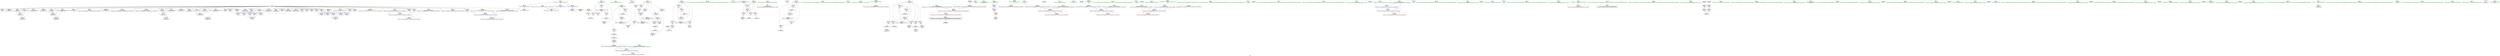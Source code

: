 digraph "SVFG" {
	label="SVFG";

	Node0x5555e61c26f0 [shape=record,color=grey,label="{NodeID: 0\nNullPtr}"];
	Node0x5555e61c26f0 -> Node0x5555e61e75c0[style=solid];
	Node0x5555e61c26f0 -> Node0x5555e61e76c0[style=solid];
	Node0x5555e61c26f0 -> Node0x5555e61e7790[style=solid];
	Node0x5555e61c26f0 -> Node0x5555e61e7860[style=solid];
	Node0x5555e61c26f0 -> Node0x5555e61e7930[style=solid];
	Node0x5555e61c26f0 -> Node0x5555e61e7a00[style=solid];
	Node0x5555e61c26f0 -> Node0x5555e61e7ad0[style=solid];
	Node0x5555e61c26f0 -> Node0x5555e61e7ba0[style=solid];
	Node0x5555e61c26f0 -> Node0x5555e61e4160[style=solid];
	Node0x5555e61c26f0 -> Node0x5555e61e4230[style=solid];
	Node0x5555e61c26f0 -> Node0x5555e61e4300[style=solid];
	Node0x5555e61c26f0 -> Node0x5555e61e43d0[style=solid];
	Node0x5555e61c26f0 -> Node0x5555e61e44a0[style=solid];
	Node0x5555e61c26f0 -> Node0x5555e61e4570[style=solid];
	Node0x5555e61c26f0 -> Node0x5555e61e4640[style=solid];
	Node0x5555e61c26f0 -> Node0x5555e61e4710[style=solid];
	Node0x5555e61c26f0 -> Node0x5555e61e47e0[style=solid];
	Node0x5555e61c26f0 -> Node0x5555e61e48b0[style=solid];
	Node0x5555e61c26f0 -> Node0x5555e61e4980[style=solid];
	Node0x5555e61c26f0 -> Node0x5555e61e4a50[style=solid];
	Node0x5555e61c26f0 -> Node0x5555e61e4b20[style=solid];
	Node0x5555e61c26f0 -> Node0x5555e61e4bf0[style=solid];
	Node0x5555e61c26f0 -> Node0x5555e61e4cc0[style=solid];
	Node0x5555e61c26f0 -> Node0x5555e61e4d90[style=solid];
	Node0x5555e61c26f0 -> Node0x5555e61e4e60[style=solid];
	Node0x5555e61c26f0 -> Node0x5555e61e4f30[style=solid];
	Node0x5555e61c26f0 -> Node0x5555e61e5000[style=solid];
	Node0x5555e61c26f0 -> Node0x5555e61e50d0[style=solid];
	Node0x5555e61c26f0 -> Node0x5555e61e9cd0[style=solid];
	Node0x5555e61c26f0 -> Node0x5555e61e9da0[style=solid];
	Node0x5555e61c26f0 -> Node0x5555e61e9e70[style=solid];
	Node0x5555e61c26f0 -> Node0x5555e61e9f40[style=solid];
	Node0x5555e61c26f0 -> Node0x5555e61ea010[style=solid];
	Node0x5555e61c26f0 -> Node0x5555e61e7e70[style=solid];
	Node0x5555e6203400 [shape=record,color=black,label="{NodeID: 360\nMR_18V_3 = PHI(MR_18V_4, MR_18V_2, )\npts\{146 \}\n}"];
	Node0x5555e6203400 -> Node0x5555e61ec1e0[style=dashed];
	Node0x5555e6203400 -> Node0x5555e61ec2b0[style=dashed];
	Node0x5555e6203400 -> Node0x5555e61ec380[style=dashed];
	Node0x5555e6203400 -> Node0x5555e61e9700[style=dashed];
	Node0x5555e61e7e70 [shape=record,color=blue, style = dotted,label="{NodeID: 194\n503\<--3\nllvm.global_ctors_2\<--dummyVal\nGlob }"];
	Node0x5555e61e4d90 [shape=record,color=black,label="{NodeID: 111\n327\<--3\n\<--dummyVal\nmain\n}"];
	Node0x5555e61e2f40 [shape=record,color=green,label="{NodeID: 28\n43\<--44\n__cxa_atexit\<--__cxa_atexit_field_insensitive\n}"];
	Node0x5555e61e9560 [shape=record,color=blue,label="{NodeID: 222\n141\<--328\nexn.slot\<--\nmain\n}"];
	Node0x5555e61e9560 -> Node0x5555e61ec040[style=dashed];
	Node0x5555e61eb040 [shape=record,color=purple,label="{NodeID: 139\n115\<--16\n\<--.str.3\n__cxx_global_var_init.2\n}"];
	Node0x5555e61e5800 [shape=record,color=green,label="{NodeID: 56\n159\<--160\nans\<--ans_field_insensitive\nmain\n}"];
	Node0x5555e61e5800 -> Node0x5555e61ece10[style=solid];
	Node0x5555e61e5800 -> Node0x5555e61ecee0[style=solid];
	Node0x5555e61e5800 -> Node0x5555e61e8ee0[style=solid];
	Node0x5555e61e5800 -> Node0x5555e61e9080[style=solid];
	Node0x5555e61ec790 [shape=record,color=red,label="{NodeID: 167\n231\<--151\n\<--i8\nmain\n}"];
	Node0x5555e61ec790 -> Node0x5555e61ea680[style=solid];
	Node0x5555e61e71f0 [shape=record,color=green,label="{NodeID: 84\n432\<--433\n_ZNSt7__cxx1112basic_stringIcSt11char_traitsIcESaIcEEC1ERKS4_\<--_ZNSt7__cxx1112basic_stringIcSt11char_traitsIcESaIcEEC1ERKS4__field_insensitive\n}"];
	Node0x5555e61d03d0 [shape=record,color=green,label="{NodeID: 1\n7\<--1\n__dso_handle\<--dummyObj\nGlob }"];
	Node0x5555e6203900 [shape=record,color=black,label="{NodeID: 361\nMR_20V_2 = PHI(MR_20V_4, MR_20V_1, )\npts\{150 \}\n}"];
	Node0x5555e6203900 -> Node0x5555e61e8520[style=dashed];
	Node0x5555e61e7f70 [shape=record,color=blue,label="{NodeID: 195\n60\<--79\nexn.slot\<--\n__cxx_global_var_init.1\n}"];
	Node0x5555e61e7f70 -> Node0x5555e61ebb60[style=dashed];
	Node0x5555e61e4e60 [shape=record,color=black,label="{NodeID: 112\n328\<--3\n\<--dummyVal\nmain\n}"];
	Node0x5555e61e4e60 -> Node0x5555e61e9560[style=solid];
	Node0x5555e61e3040 [shape=record,color=green,label="{NodeID: 29\n42\<--48\n_ZNSt8ios_base4InitD1Ev\<--_ZNSt8ios_base4InitD1Ev_field_insensitive\n}"];
	Node0x5555e61e3040 -> Node0x5555e61ea2e0[style=solid];
	Node0x5555e61e9630 [shape=record,color=blue,label="{NodeID: 223\n143\<--330\nehselector.slot\<--\nmain\n}"];
	Node0x5555e61e9630 -> Node0x5555e61ec110[style=dashed];
	Node0x5555e61eb110 [shape=record,color=purple,label="{NodeID: 140\n277\<--16\n\<--.str.3\nmain\n}"];
	Node0x5555e61e58d0 [shape=record,color=green,label="{NodeID: 57\n161\<--162\ni38\<--i38_field_insensitive\nmain\n}"];
	Node0x5555e61e58d0 -> Node0x5555e61ecfb0[style=solid];
	Node0x5555e61e58d0 -> Node0x5555e61ed080[style=solid];
	Node0x5555e61e58d0 -> Node0x5555e61e8fb0[style=solid];
	Node0x5555e61e58d0 -> Node0x5555e61e9150[style=solid];
	Node0x5555e61ec860 [shape=record,color=red,label="{NodeID: 168\n272\<--151\n\<--i8\nmain\n}"];
	Node0x5555e61ec860 -> Node0x5555e61f7f60[style=solid];
	Node0x5555e61e72f0 [shape=record,color=green,label="{NodeID: 85\n437\<--438\n_ZNSt7__cxx1112basic_stringIcSt11char_traitsIcESaIcEE6appendEmc\<--_ZNSt7__cxx1112basic_stringIcSt11char_traitsIcESaIcEE6appendEmc_field_insensitive\n}"];
	Node0x5555e61d0d20 [shape=record,color=green,label="{NodeID: 2\n11\<--1\n.str\<--dummyObj\nGlob }"];
	Node0x5555e6203e00 [shape=record,color=black,label="{NodeID: 362\nMR_22V_2 = PHI(MR_22V_4, MR_22V_1, )\npts\{152 \}\n}"];
	Node0x5555e6203e00 -> Node0x5555e61e8ad0[style=dashed];
	Node0x5555e61e8040 [shape=record,color=blue,label="{NodeID: 196\n62\<--81\nehselector.slot\<--\n__cxx_global_var_init.1\n}"];
	Node0x5555e61e8040 -> Node0x5555e61ebc30[style=dashed];
	Node0x5555e61e4f30 [shape=record,color=black,label="{NodeID: 113\n330\<--3\n\<--dummyVal\nmain\n}"];
	Node0x5555e61e4f30 -> Node0x5555e61e9630[style=solid];
	Node0x5555e61e3140 [shape=record,color=green,label="{NodeID: 30\n55\<--56\n__cxx_global_var_init.1\<--__cxx_global_var_init.1_field_insensitive\n}"];
	Node0x5555e61e9700 [shape=record,color=blue,label="{NodeID: 224\n145\<--356\nzzz\<--inc67\nmain\n}"];
	Node0x5555e61e9700 -> Node0x5555e6203400[style=dashed];
	Node0x5555e61eb1e0 [shape=record,color=purple,label="{NodeID: 141\n187\<--18\n\<--ways\nmain\n}"];
	Node0x5555e61eb1e0 -> Node0x5555e61e8450[style=solid];
	Node0x5555e61e59a0 [shape=record,color=green,label="{NodeID: 58\n163\<--164\nref.tmp42\<--ref.tmp42_field_insensitive\nmain\n|{<s0>25}}"];
	Node0x5555e61e59a0:s0 -> Node0x5555e6223f70[style=solid,color=red];
	Node0x5555e61ec930 [shape=record,color=red,label="{NodeID: 169\n228\<--153\n\<--pos\nmain\n}"];
	Node0x5555e61ec930 -> Node0x5555e61f89e0[style=solid];
	Node0x5555e61e73f0 [shape=record,color=green,label="{NodeID: 86\n484\<--485\n__t.addr\<--__t.addr_field_insensitive\n_ZSt4moveIRNSt7__cxx1112basic_stringIcSt11char_traitsIcESaIcEEEEONSt16remove_referenceIT_E4typeEOS8_\n}"];
	Node0x5555e61e73f0 -> Node0x5555e61edb10[style=solid];
	Node0x5555e61e73f0 -> Node0x5555e61f1eb0[style=solid];
	Node0x5555e61d0db0 [shape=record,color=green,label="{NodeID: 3\n16\<--1\n.str.3\<--dummyObj\nGlob }"];
	Node0x5555e6223f70 [shape=record,color=black,label="{NodeID: 446\n391 = PHI(163, )\n0th arg _ZStplIcSt11char_traitsIcESaIcEENSt7__cxx1112basic_stringIT_T0_T1_EEOS8_RKS8_ }"];
	Node0x5555e6204300 [shape=record,color=black,label="{NodeID: 363\nMR_24V_2 = PHI(MR_24V_3, MR_24V_1, )\npts\{154 \}\n}"];
	Node0x5555e6204300 -> Node0x5555e61e8ba0[style=dashed];
	Node0x5555e6204300 -> Node0x5555e6204300[style=dashed];
	Node0x5555e61e8110 [shape=record,color=blue,label="{NodeID: 197\n110\<--121\nexn.slot\<--\n__cxx_global_var_init.2\n}"];
	Node0x5555e61e8110 -> Node0x5555e61ebd00[style=dashed];
	Node0x5555e61e5000 [shape=record,color=black,label="{NodeID: 114\n371\<--3\nlpad.val\<--dummyVal\nmain\n}"];
	Node0x5555e61e3240 [shape=record,color=green,label="{NodeID: 31\n58\<--59\nref.tmp\<--ref.tmp_field_insensitive\n__cxx_global_var_init.1\n}"];
	Node0x5555e61e97d0 [shape=record,color=blue,label="{NodeID: 225\n135\<--168\nretval\<--\nmain\n}"];
	Node0x5555e61e97d0 -> Node0x5555e61ebea0[style=dashed];
	Node0x5555e61eb2b0 [shape=record,color=purple,label="{NodeID: 142\n197\<--18\narrayidx\<--ways\nmain\n}"];
	Node0x5555e61eb2b0 -> Node0x5555e61e85f0[style=solid];
	Node0x5555e61e5a70 [shape=record,color=green,label="{NodeID: 59\n165\<--166\nref.tmp43\<--ref.tmp43_field_insensitive\nmain\n|{<s0>24|<s1>25}}"];
	Node0x5555e61e5a70:s0 -> Node0x5555e6227bd0[style=solid,color=red];
	Node0x5555e61e5a70:s1 -> Node0x5555e6227950[style=solid,color=red];
	Node0x5555e61eca00 [shape=record,color=red,label="{NodeID: 170\n238\<--153\n\<--pos\nmain\n}"];
	Node0x5555e61eca00 -> Node0x5555e61f77e0[style=solid];
	Node0x5555e61e74c0 [shape=record,color=green,label="{NodeID: 87\n30\<--495\n_GLOBAL__sub_I_cedricl_2_1.cpp\<--_GLOBAL__sub_I_cedricl_2_1.cpp_field_insensitive\n}"];
	Node0x5555e61e74c0 -> Node0x5555e61e7d70[style=solid];
	Node0x5555e61d0e40 [shape=record,color=green,label="{NodeID: 4\n22\<--1\n_ZSt3cin\<--dummyObj\nGlob }"];
	Node0x5555e6224520 [shape=record,color=black,label="{NodeID: 447\n169 = PHI()\n}"];
	Node0x5555e6204800 [shape=record,color=black,label="{NodeID: 364\nMR_26V_2 = PHI(MR_26V_4, MR_26V_1, )\npts\{160 \}\n}"];
	Node0x5555e6204800 -> Node0x5555e61e8ee0[style=dashed];
	Node0x5555e61e81e0 [shape=record,color=blue,label="{NodeID: 198\n112\<--123\nehselector.slot\<--\n__cxx_global_var_init.2\n}"];
	Node0x5555e61e81e0 -> Node0x5555e61ebdd0[style=dashed];
	Node0x5555e61e50d0 [shape=record,color=black,label="{NodeID: 115\n372\<--3\nlpad.val70\<--dummyVal\nmain\n}"];
	Node0x5555e61e3310 [shape=record,color=green,label="{NodeID: 32\n60\<--61\nexn.slot\<--exn.slot_field_insensitive\n__cxx_global_var_init.1\n}"];
	Node0x5555e61e3310 -> Node0x5555e61ebb60[style=solid];
	Node0x5555e61e3310 -> Node0x5555e61e7f70[style=solid];
	Node0x5555e61e98a0 [shape=record,color=blue,label="{NodeID: 226\n394\<--392\n__lhs.addr\<--__lhs\n_ZStplIcSt11char_traitsIcESaIcEENSt7__cxx1112basic_stringIT_T0_T1_EEOS8_RKS8_\n}"];
	Node0x5555e61e98a0 -> Node0x5555e61ed560[style=dashed];
	Node0x5555e61eb380 [shape=record,color=purple,label="{NodeID: 143\n250\<--18\narrayidx25\<--ways\nmain\n}"];
	Node0x5555e61eb380 -> Node0x5555e61ed2f0[style=solid];
	Node0x5555e61e5b40 [shape=record,color=green,label="{NodeID: 60\n170\<--171\n_ZNSirsERi\<--_ZNSirsERi_field_insensitive\n}"];
	Node0x5555e61ecad0 [shape=record,color=red,label="{NodeID: 171\n248\<--153\n\<--pos\nmain\n}"];
	Node0x5555e61ecad0 -> Node0x5555e61ea9c0[style=solid];
	Node0x5555e61e75c0 [shape=record,color=black,label="{NodeID: 88\n2\<--3\ndummyVal\<--dummyVal\n}"];
	Node0x5555e61d1900 [shape=record,color=green,label="{NodeID: 5\n23\<--1\n_ZSt4cout\<--dummyObj\nGlob }"];
	Node0x5555e6226760 [shape=record,color=black,label="{NodeID: 448\n175 = PHI()\n}"];
	Node0x5555e6204d00 [shape=record,color=black,label="{NodeID: 365\nMR_28V_2 = PHI(MR_28V_4, MR_28V_1, )\npts\{162 \}\n}"];
	Node0x5555e6204d00 -> Node0x5555e61e8fb0[style=dashed];
	Node0x5555e61e82b0 [shape=record,color=blue,label="{NodeID: 199\n135\<--168\nretval\<--\nmain\n}"];
	Node0x5555e61e82b0 -> Node0x5555e61e97d0[style=dashed];
	Node0x5555e61e9cd0 [shape=record,color=black,label="{NodeID: 116\n443\<--3\n\<--dummyVal\n_ZStplIcSt11char_traitsIcESaIcEENSt7__cxx1112basic_stringIT_T0_T1_EERKS8_S5_\n}"];
	Node0x5555e61e33e0 [shape=record,color=green,label="{NodeID: 33\n62\<--63\nehselector.slot\<--ehselector.slot_field_insensitive\n__cxx_global_var_init.1\n}"];
	Node0x5555e61e33e0 -> Node0x5555e61ebc30[style=solid];
	Node0x5555e61e33e0 -> Node0x5555e61e8040[style=solid];
	Node0x5555e61e9970 [shape=record,color=blue,label="{NodeID: 227\n396\<--393\n__rhs.addr\<--__rhs\n_ZStplIcSt11char_traitsIcESaIcEENSt7__cxx1112basic_stringIT_T0_T1_EEOS8_RKS8_\n}"];
	Node0x5555e61e9970 -> Node0x5555e61ed630[style=dashed];
	Node0x5555e61eb450 [shape=record,color=purple,label="{NodeID: 144\n255\<--18\narrayidx28\<--ways\nmain\n}"];
	Node0x5555e61eb450 -> Node0x5555e61ed3c0[style=solid];
	Node0x5555e61e5c40 [shape=record,color=green,label="{NodeID: 61\n173\<--174\n_ZNSt7__cxx1112basic_stringIcSt11char_traitsIcESaIcEEC1Ev\<--_ZNSt7__cxx1112basic_stringIcSt11char_traitsIcESaIcEEC1Ev_field_insensitive\n}"];
	Node0x5555e61ecba0 [shape=record,color=red,label="{NodeID: 172\n252\<--153\n\<--pos\nmain\n}"];
	Node0x5555e61ecba0 -> Node0x5555e61f83e0[style=solid];
	Node0x5555e61e76c0 [shape=record,color=black,label="{NodeID: 89\n78\<--3\n\<--dummyVal\n__cxx_global_var_init.1\n}"];
	Node0x5555e61d19c0 [shape=record,color=green,label="{NodeID: 6\n24\<--1\n.str.4\<--dummyObj\nGlob }"];
	Node0x5555e6226860 [shape=record,color=black,label="{NodeID: 449\n74 = PHI()\n}"];
	Node0x5555e6205200 [shape=record,color=black,label="{NodeID: 366\nMR_30V_2 = PHI(MR_30V_6, MR_30V_1, )\npts\{210000 \}\n}"];
	Node0x5555e6205200 -> Node0x5555e61e8450[style=dashed];
	Node0x5555e61e8380 [shape=record,color=blue,label="{NodeID: 200\n145\<--179\nzzz\<--\nmain\n}"];
	Node0x5555e61e8380 -> Node0x5555e6203400[style=dashed];
	Node0x5555e61e9da0 [shape=record,color=black,label="{NodeID: 117\n444\<--3\n\<--dummyVal\n_ZStplIcSt11char_traitsIcESaIcEENSt7__cxx1112basic_stringIT_T0_T1_EERKS8_S5_\n}"];
	Node0x5555e61e9da0 -> Node0x5555e61f1d10[style=solid];
	Node0x5555e61e34b0 [shape=record,color=green,label="{NodeID: 34\n65\<--66\n_ZNSaIcEC1Ev\<--_ZNSaIcEC1Ev_field_insensitive\n}"];
	Node0x5555e61e9a40 [shape=record,color=blue,label="{NodeID: 228\n416\<--414\n__lhs.addr\<--__lhs\n_ZStplIcSt11char_traitsIcESaIcEENSt7__cxx1112basic_stringIT_T0_T1_EERKS8_S5_\n}"];
	Node0x5555e61e9a40 -> Node0x5555e61ed700[style=dashed];
	Node0x5555e61eb520 [shape=record,color=purple,label="{NodeID: 145\n262\<--18\narrayidx30\<--ways\nmain\n}"];
	Node0x5555e61eb520 -> Node0x5555e61e8c70[style=solid];
	Node0x5555e61e5d40 [shape=record,color=green,label="{NodeID: 62\n176\<--177\n_ZSt7getlineIcSt11char_traitsIcESaIcEERSt13basic_istreamIT_T0_ES7_RNSt7__cxx1112basic_stringIS4_S5_T1_EE\<--_ZSt7getlineIcSt11char_traitsIcESaIcEERSt13basic_istreamIT_T0_ES7_RNSt7__cxx1112basic_stringIS4_S5_T1_EE_field_insensitive\n}"];
	Node0x5555e61ecc70 [shape=record,color=red,label="{NodeID: 173\n260\<--153\n\<--pos\nmain\n}"];
	Node0x5555e61ecc70 -> Node0x5555e61eab60[style=solid];
	Node0x5555e61e7790 [shape=record,color=black,label="{NodeID: 90\n79\<--3\n\<--dummyVal\n__cxx_global_var_init.1\n}"];
	Node0x5555e61e7790 -> Node0x5555e61e7f70[style=solid];
	Node0x5555e61d1a80 [shape=record,color=green,label="{NodeID: 7\n26\<--1\n.str.5\<--dummyObj\nGlob }"];
	Node0x5555e6226960 [shape=record,color=black,label="{NodeID: 450\n40 = PHI()\n}"];
	Node0x5555e61e8450 [shape=record,color=blue,label="{NodeID: 201\n187\<--179\n\<--\nmain\n}"];
	Node0x5555e61e8450 -> Node0x5555e61ed490[style=dashed];
	Node0x5555e61e8450 -> Node0x5555e61e85f0[style=dashed];
	Node0x5555e61e8450 -> Node0x5555e6205200[style=dashed];
	Node0x5555e61e8450 -> Node0x5555e6206410[style=dashed];
	Node0x5555e61e9e70 [shape=record,color=black,label="{NodeID: 118\n446\<--3\n\<--dummyVal\n_ZStplIcSt11char_traitsIcESaIcEENSt7__cxx1112basic_stringIT_T0_T1_EERKS8_S5_\n}"];
	Node0x5555e61e9e70 -> Node0x5555e61f1de0[style=solid];
	Node0x5555e61e35b0 [shape=record,color=green,label="{NodeID: 35\n69\<--70\n_ZNSt7__cxx1112basic_stringIcSt11char_traitsIcESaIcEEC1EPKcRKS3_\<--_ZNSt7__cxx1112basic_stringIcSt11char_traitsIcESaIcEEC1EPKcRKS3__field_insensitive\n}"];
	Node0x5555e61e9b10 [shape=record,color=blue,label="{NodeID: 229\n418\<--415\n__rhs.addr\<--__rhs\n_ZStplIcSt11char_traitsIcESaIcEENSt7__cxx1112basic_stringIT_T0_T1_EERKS8_S5_\n}"];
	Node0x5555e61e9b10 -> Node0x5555e61ed7d0[style=dashed];
	Node0x5555e61eb5f0 [shape=record,color=purple,label="{NodeID: 146\n280\<--18\n\<--ways\nmain\n}"];
	Node0x5555e61eb5f0 -> Node0x5555e61ed490[style=solid];
	Node0x5555e61e5e40 [shape=record,color=green,label="{NodeID: 63\n221\<--222\n_ZNKSt7__cxx1112basic_stringIcSt11char_traitsIcESaIcEE6lengthEv\<--_ZNKSt7__cxx1112basic_stringIcSt11char_traitsIcESaIcEE6lengthEv_field_insensitive\n}"];
	Node0x5555e61ecd40 [shape=record,color=red,label="{NodeID: 174\n266\<--153\n\<--pos\nmain\n}"];
	Node0x5555e61ecd40 -> Node0x5555e61f7de0[style=solid];
	Node0x5555e61e7860 [shape=record,color=black,label="{NodeID: 91\n81\<--3\n\<--dummyVal\n__cxx_global_var_init.1\n}"];
	Node0x5555e61e7860 -> Node0x5555e61e8040[style=solid];
	Node0x5555e61d1b40 [shape=record,color=green,label="{NodeID: 8\n29\<--1\n\<--dummyObj\nCan only get source location for instruction, argument, global var or function.}"];
	Node0x5555e6226a60 [shape=record,color=black,label="{NodeID: 451\n118 = PHI()\n}"];
	Node0x5555e6206410 [shape=record,color=black,label="{NodeID: 368\nMR_30V_7 = PHI(MR_30V_9, MR_30V_6, )\npts\{210000 \}\n}"];
	Node0x5555e6206410 -> Node0x5555e61ed2f0[style=dashed];
	Node0x5555e6206410 -> Node0x5555e61ed3c0[style=dashed];
	Node0x5555e6206410 -> Node0x5555e61ed490[style=dashed];
	Node0x5555e6206410 -> Node0x5555e61e8c70[style=dashed];
	Node0x5555e6206410 -> Node0x5555e6205200[style=dashed];
	Node0x5555e6206410 -> Node0x5555e6206410[style=dashed];
	Node0x5555e61e8520 [shape=record,color=blue,label="{NodeID: 202\n149\<--179\ni\<--\nmain\n}"];
	Node0x5555e61e8520 -> Node0x5555e61ec450[style=dashed];
	Node0x5555e61e8520 -> Node0x5555e61ec520[style=dashed];
	Node0x5555e61e8520 -> Node0x5555e61ec5f0[style=dashed];
	Node0x5555e61e8520 -> Node0x5555e61e86c0[style=dashed];
	Node0x5555e61e8520 -> Node0x5555e6203900[style=dashed];
	Node0x5555e61e9f40 [shape=record,color=black,label="{NodeID: 119\n455\<--3\nlpad.val\<--dummyVal\n_ZStplIcSt11char_traitsIcESaIcEENSt7__cxx1112basic_stringIT_T0_T1_EERKS8_S5_\n}"];
	Node0x5555e61e36b0 [shape=record,color=green,label="{NodeID: 36\n72\<--73\n_ZNSaIcED1Ev\<--_ZNSaIcED1Ev_field_insensitive\n}"];
	Node0x5555e61e9be0 [shape=record,color=blue,label="{NodeID: 230\n420\<--429\nnrvo\<--\n_ZStplIcSt11char_traitsIcESaIcEENSt7__cxx1112basic_stringIT_T0_T1_EERKS8_S5_\n}"];
	Node0x5555e61e9be0 -> Node0x5555e61f1c40[style=dashed];
	Node0x5555e61eb6c0 [shape=record,color=purple,label="{NodeID: 147\n334\<--24\n\<--.str.4\nmain\n}"];
	Node0x5555e61e5f40 [shape=record,color=green,label="{NodeID: 64\n234\<--235\n_ZNSt7__cxx1112basic_stringIcSt11char_traitsIcESaIcEEixEm\<--_ZNSt7__cxx1112basic_stringIcSt11char_traitsIcESaIcEEixEm_field_insensitive\n}"];
	Node0x5555e61ece10 [shape=record,color=red,label="{NodeID: 175\n289\<--159\n\<--ans\nmain\n}"];
	Node0x5555e61ece10 -> Node0x5555e61f8260[style=solid];
	Node0x5555e61e7930 [shape=record,color=black,label="{NodeID: 92\n87\<--3\nlpad.val\<--dummyVal\n__cxx_global_var_init.1\n}"];
	Node0x5555e61d29c0 [shape=record,color=green,label="{NodeID: 9\n168\<--1\n\<--dummyObj\nCan only get source location for instruction, argument, global var or function.}"];
	Node0x5555e6226b60 [shape=record,color=black,label="{NodeID: 452\n186 = PHI()\n}"];
	Node0x5555e61e85f0 [shape=record,color=blue,label="{NodeID: 203\n197\<--168\narrayidx\<--\nmain\n}"];
	Node0x5555e61e85f0 -> Node0x5555e61ed490[style=dashed];
	Node0x5555e61e85f0 -> Node0x5555e61e85f0[style=dashed];
	Node0x5555e61e85f0 -> Node0x5555e6205200[style=dashed];
	Node0x5555e61e85f0 -> Node0x5555e6206410[style=dashed];
	Node0x5555e61ea010 [shape=record,color=black,label="{NodeID: 120\n456\<--3\nlpad.val1\<--dummyVal\n_ZStplIcSt11char_traitsIcESaIcEENSt7__cxx1112basic_stringIT_T0_T1_EERKS8_S5_\n}"];
	Node0x5555e61e37b0 [shape=record,color=green,label="{NodeID: 37\n96\<--97\n__gxx_personality_v0\<--__gxx_personality_v0_field_insensitive\n}"];
	Node0x5555e61f1c40 [shape=record,color=blue,label="{NodeID: 231\n420\<--440\nnrvo\<--\n_ZStplIcSt11char_traitsIcESaIcEENSt7__cxx1112basic_stringIT_T0_T1_EERKS8_S5_\n}"];
	Node0x5555e61f1c40 -> Node0x5555e61ed8a0[style=dashed];
	Node0x5555e61eb790 [shape=record,color=purple,label="{NodeID: 148\n342\<--26\n\<--.str.5\nmain\n}"];
	Node0x5555e61e6040 [shape=record,color=green,label="{NodeID: 65\n242\<--243\n_ZNKSt7__cxx1112basic_stringIcSt11char_traitsIcESaIcEEixEm\<--_ZNKSt7__cxx1112basic_stringIcSt11char_traitsIcESaIcEEixEm_field_insensitive\n}"];
	Node0x5555e61f7660 [shape=record,color=grey,label="{NodeID: 342\n356 = Binary(355, 179, )\n}"];
	Node0x5555e61f7660 -> Node0x5555e61e9700[style=solid];
	Node0x5555e61ecee0 [shape=record,color=red,label="{NodeID: 176\n306\<--159\n\<--ans\nmain\n}"];
	Node0x5555e61ecee0 -> Node0x5555e61f80e0[style=solid];
	Node0x5555e61e7a00 [shape=record,color=black,label="{NodeID: 93\n88\<--3\nlpad.val1\<--dummyVal\n__cxx_global_var_init.1\n}"];
	Node0x5555e61d2a50 [shape=record,color=green,label="{NodeID: 10\n179\<--1\n\<--dummyObj\nCan only get source location for instruction, argument, global var or function.}"];
	Node0x5555e6226c60 [shape=record,color=black,label="{NodeID: 453\n220 = PHI()\n}"];
	Node0x5555e6226c60 -> Node0x5555e61f8ce0[style=solid];
	Node0x5555e61e86c0 [shape=record,color=blue,label="{NodeID: 204\n149\<--201\ni\<--inc\nmain\n}"];
	Node0x5555e61e86c0 -> Node0x5555e61ec450[style=dashed];
	Node0x5555e61e86c0 -> Node0x5555e61ec520[style=dashed];
	Node0x5555e61e86c0 -> Node0x5555e61ec5f0[style=dashed];
	Node0x5555e61e86c0 -> Node0x5555e61e86c0[style=dashed];
	Node0x5555e61e86c0 -> Node0x5555e6203900[style=dashed];
	Node0x5555e61ea0e0 [shape=record,color=black,label="{NodeID: 121\n9\<--8\n\<--_ZL6targetB5cxx11\nCan only get source location for instruction, argument, global var or function.}"];
	Node0x5555e61e38b0 [shape=record,color=green,label="{NodeID: 38\n76\<--102\n_ZNSt7__cxx1112basic_stringIcSt11char_traitsIcESaIcEED1Ev\<--_ZNSt7__cxx1112basic_stringIcSt11char_traitsIcESaIcEED1Ev_field_insensitive\n}"];
	Node0x5555e61e38b0 -> Node0x5555e61ea3e0[style=solid];
	Node0x5555e61f1d10 [shape=record,color=blue,label="{NodeID: 232\n422\<--444\nexn.slot\<--\n_ZStplIcSt11char_traitsIcESaIcEENSt7__cxx1112basic_stringIT_T0_T1_EERKS8_S5_\n}"];
	Node0x5555e61f1d10 -> Node0x5555e61ed970[style=dashed];
	Node0x5555e61eb860 [shape=record,color=purple,label="{NodeID: 149\n501\<--28\nllvm.global_ctors_0\<--llvm.global_ctors\nGlob }"];
	Node0x5555e61eb860 -> Node0x5555e61e7c70[style=solid];
	Node0x5555e61e6140 [shape=record,color=green,label="{NodeID: 66\n296\<--297\n_ZStplIcSt11char_traitsIcESaIcEENSt7__cxx1112basic_stringIT_T0_T1_EERKS8_S5_\<--_ZStplIcSt11char_traitsIcESaIcEENSt7__cxx1112basic_stringIT_T0_T1_EERKS8_S5__field_insensitive\n}"];
	Node0x5555e61f77e0 [shape=record,color=grey,label="{NodeID: 343\n239 = Binary(238, 179, )\n}"];
	Node0x5555e61f77e0 -> Node0x5555e61ea820[style=solid];
	Node0x5555e61ecfb0 [shape=record,color=red,label="{NodeID: 177\n285\<--161\n\<--i38\nmain\n}"];
	Node0x5555e61ecfb0 -> Node0x5555e61f8fe0[style=solid];
	Node0x5555e61e7ad0 [shape=record,color=black,label="{NodeID: 94\n120\<--3\n\<--dummyVal\n__cxx_global_var_init.2\n}"];
	Node0x5555e61d2b10 [shape=record,color=green,label="{NodeID: 11\n193\<--1\n\<--dummyObj\nCan only get source location for instruction, argument, global var or function.}"];
	Node0x5555e6226dc0 [shape=record,color=black,label="{NodeID: 454\n233 = PHI()\n}"];
	Node0x5555e6226dc0 -> Node0x5555e61ed150[style=solid];
	Node0x5555e61e8790 [shape=record,color=blue,label="{NodeID: 205\n141\<--205\nexn.slot\<--\nmain\n}"];
	Node0x5555e61e8790 -> Node0x5555e61ec040[style=dashed];
	Node0x5555e61ea1e0 [shape=record,color=black,label="{NodeID: 122\n14\<--13\n\<--_ZL5emptyB5cxx11\nCan only get source location for instruction, argument, global var or function.}"];
	Node0x5555e61e39b0 [shape=record,color=green,label="{NodeID: 39\n105\<--106\n__cxx_global_var_init.2\<--__cxx_global_var_init.2_field_insensitive\n}"];
	Node0x5555e61f1de0 [shape=record,color=blue,label="{NodeID: 233\n424\<--446\nehselector.slot\<--\n_ZStplIcSt11char_traitsIcESaIcEENSt7__cxx1112basic_stringIT_T0_T1_EERKS8_S5_\n}"];
	Node0x5555e61f1de0 -> Node0x5555e61eda40[style=dashed];
	Node0x5555e61eb960 [shape=record,color=purple,label="{NodeID: 150\n502\<--28\nllvm.global_ctors_1\<--llvm.global_ctors\nGlob }"];
	Node0x5555e61eb960 -> Node0x5555e61e7d70[style=solid];
	Node0x5555e61e6240 [shape=record,color=green,label="{NodeID: 67\n299\<--300\n_ZStplIcSt11char_traitsIcESaIcEENSt7__cxx1112basic_stringIT_T0_T1_EEOS8_RKS8_\<--_ZStplIcSt11char_traitsIcESaIcEENSt7__cxx1112basic_stringIT_T0_T1_EEOS8_RKS8__field_insensitive\n}"];
	Node0x5555e61f7960 [shape=record,color=grey,label="{NodeID: 344\n311 = Binary(310, 179, )\n}"];
	Node0x5555e61f7960 -> Node0x5555e61e9150[style=solid];
	Node0x5555e61ed080 [shape=record,color=red,label="{NodeID: 178\n310\<--161\n\<--i38\nmain\n}"];
	Node0x5555e61ed080 -> Node0x5555e61f7960[style=solid];
	Node0x5555e61e7ba0 [shape=record,color=black,label="{NodeID: 95\n121\<--3\n\<--dummyVal\n__cxx_global_var_init.2\n}"];
	Node0x5555e61e7ba0 -> Node0x5555e61e8110[style=solid];
	Node0x5555e61d2c10 [shape=record,color=green,label="{NodeID: 12\n226\<--1\n\<--dummyObj\nCan only get source location for instruction, argument, global var or function.}"];
	Node0x5555e6226ec0 [shape=record,color=black,label="{NodeID: 455\n241 = PHI()\n}"];
	Node0x5555e6226ec0 -> Node0x5555e61ed220[style=solid];
	Node0x5555e61e8860 [shape=record,color=blue,label="{NodeID: 206\n143\<--207\nehselector.slot\<--\nmain\n}"];
	Node0x5555e61e8860 -> Node0x5555e61ec110[style=dashed];
	Node0x5555e61ea2e0 [shape=record,color=black,label="{NodeID: 123\n41\<--42\n\<--_ZNSt8ios_base4InitD1Ev\nCan only get source location for instruction, argument, global var or function.}"];
	Node0x5555e61e3ab0 [shape=record,color=green,label="{NodeID: 40\n108\<--109\nref.tmp\<--ref.tmp_field_insensitive\n__cxx_global_var_init.2\n}"];
	Node0x5555e5edf970 [shape=record,color=yellow,style=double,label="{NodeID: 400\n2V_1 = ENCHI(MR_2V_0)\npts\{61 \}\nFun[__cxx_global_var_init.1]}"];
	Node0x5555e5edf970 -> Node0x5555e61e7f70[style=dashed];
	Node0x5555e61f1eb0 [shape=record,color=blue,label="{NodeID: 234\n484\<--483\n__t.addr\<--__t\n_ZSt4moveIRNSt7__cxx1112basic_stringIcSt11char_traitsIcESaIcEEEEONSt16remove_referenceIT_E4typeEOS8_\n}"];
	Node0x5555e61f1eb0 -> Node0x5555e61edb10[style=dashed];
	Node0x5555e61eba60 [shape=record,color=purple,label="{NodeID: 151\n503\<--28\nllvm.global_ctors_2\<--llvm.global_ctors\nGlob }"];
	Node0x5555e61eba60 -> Node0x5555e61e7e70[style=solid];
	Node0x5555e61e6340 [shape=record,color=green,label="{NodeID: 68\n302\<--303\n_ZNSt7__cxx1112basic_stringIcSt11char_traitsIcESaIcEEaSEOS4_\<--_ZNSt7__cxx1112basic_stringIcSt11char_traitsIcESaIcEEaSEOS4__field_insensitive\n}"];
	Node0x5555e61f7ae0 [shape=record,color=grey,label="{NodeID: 345\n257 = Binary(251, 256, )\n}"];
	Node0x5555e61f7ae0 -> Node0x5555e61f7c60[style=solid];
	Node0x5555e61ed150 [shape=record,color=red,label="{NodeID: 179\n236\<--233\n\<--call18\nmain\n}"];
	Node0x5555e61ed150 -> Node0x5555e61ea750[style=solid];
	Node0x5555e61e4160 [shape=record,color=black,label="{NodeID: 96\n123\<--3\n\<--dummyVal\n__cxx_global_var_init.2\n}"];
	Node0x5555e61e4160 -> Node0x5555e61e81e0[style=solid];
	Node0x5555e61d2d10 [shape=record,color=green,label="{NodeID: 13\n259\<--1\n\<--dummyObj\nCan only get source location for instruction, argument, global var or function.}"];
	Node0x5555e6226fc0 [shape=record,color=black,label="{NodeID: 456\n301 = PHI()\n}"];
	Node0x5555e61e8930 [shape=record,color=blue,label="{NodeID: 207\n141\<--211\nexn.slot\<--\nmain\n}"];
	Node0x5555e61e8930 -> Node0x5555e61ec040[style=dashed];
	Node0x5555e61ea3e0 [shape=record,color=black,label="{NodeID: 124\n75\<--76\n\<--_ZNSt7__cxx1112basic_stringIcSt11char_traitsIcESaIcEED1Ev\nCan only get source location for instruction, argument, global var or function.}"];
	Node0x5555e61e3b80 [shape=record,color=green,label="{NodeID: 41\n110\<--111\nexn.slot\<--exn.slot_field_insensitive\n__cxx_global_var_init.2\n}"];
	Node0x5555e61e3b80 -> Node0x5555e61ebd00[style=solid];
	Node0x5555e61e3b80 -> Node0x5555e61e8110[style=solid];
	Node0x5555e5edfa20 [shape=record,color=yellow,style=double,label="{NodeID: 401\n4V_1 = ENCHI(MR_4V_0)\npts\{63 \}\nFun[__cxx_global_var_init.1]}"];
	Node0x5555e5edfa20 -> Node0x5555e61e8040[style=dashed];
	Node0x5555e61ebb60 [shape=record,color=red,label="{NodeID: 152\n85\<--60\nexn\<--exn.slot\n__cxx_global_var_init.1\n}"];
	Node0x5555e61e6440 [shape=record,color=green,label="{NodeID: 69\n336\<--337\n_ZStlsISt11char_traitsIcEERSt13basic_ostreamIcT_ES5_PKc\<--_ZStlsISt11char_traitsIcEERSt13basic_ostreamIcT_ES5_PKc_field_insensitive\n}"];
	Node0x5555e61f7c60 [shape=record,color=grey,label="{NodeID: 346\n258 = Binary(257, 259, )\n}"];
	Node0x5555e61f7c60 -> Node0x5555e61e8c70[style=solid];
	Node0x5555e61ed220 [shape=record,color=red,label="{NodeID: 180\n244\<--241\n\<--call21\nmain\n}"];
	Node0x5555e61ed220 -> Node0x5555e61ea8f0[style=solid];
	Node0x5555e61e4230 [shape=record,color=black,label="{NodeID: 97\n129\<--3\nlpad.val\<--dummyVal\n__cxx_global_var_init.2\n}"];
	Node0x5555e61d2e10 [shape=record,color=green,label="{NodeID: 14\n268\<--1\n\<--dummyObj\nCan only get source location for instruction, argument, global var or function.}"];
	Node0x5555e6227090 [shape=record,color=black,label="{NodeID: 457\n335 = PHI()\n}"];
	Node0x5555e61e8a00 [shape=record,color=blue,label="{NodeID: 208\n143\<--213\nehselector.slot\<--\nmain\n}"];
	Node0x5555e61e8a00 -> Node0x5555e61ec110[style=dashed];
	Node0x5555e61ea4e0 [shape=record,color=black,label="{NodeID: 125\n196\<--195\nidxprom\<--\nmain\n}"];
	Node0x5555e61e3c50 [shape=record,color=green,label="{NodeID: 42\n112\<--113\nehselector.slot\<--ehselector.slot_field_insensitive\n__cxx_global_var_init.2\n}"];
	Node0x5555e61e3c50 -> Node0x5555e61ebdd0[style=solid];
	Node0x5555e61e3c50 -> Node0x5555e61e81e0[style=solid];
	Node0x5555e61ebc30 [shape=record,color=red,label="{NodeID: 153\n86\<--62\nsel\<--ehselector.slot\n__cxx_global_var_init.1\n}"];
	Node0x5555e61e6540 [shape=record,color=green,label="{NodeID: 70\n340\<--341\n_ZNSolsEi\<--_ZNSolsEi_field_insensitive\n}"];
	Node0x5555e61f7de0 [shape=record,color=grey,label="{NodeID: 347\n267 = Binary(266, 268, )\n}"];
	Node0x5555e61f7de0 -> Node0x5555e61e8d40[style=solid];
	Node0x5555e61ed2f0 [shape=record,color=red,label="{NodeID: 181\n251\<--250\n\<--arrayidx25\nmain\n}"];
	Node0x5555e61ed2f0 -> Node0x5555e61f7ae0[style=solid];
	Node0x5555e61e4300 [shape=record,color=black,label="{NodeID: 98\n130\<--3\nlpad.val1\<--dummyVal\n__cxx_global_var_init.2\n}"];
	Node0x5555e61d2f10 [shape=record,color=green,label="{NodeID: 15\n287\<--1\n\<--dummyObj\nCan only get source location for instruction, argument, global var or function.}"];
	Node0x5555e62271c0 [shape=record,color=black,label="{NodeID: 458\n339 = PHI()\n}"];
	Node0x5555e61e8ad0 [shape=record,color=blue,label="{NodeID: 209\n151\<--168\ni8\<--\nmain\n}"];
	Node0x5555e61e8ad0 -> Node0x5555e61ec6c0[style=dashed];
	Node0x5555e61e8ad0 -> Node0x5555e61ec790[style=dashed];
	Node0x5555e61e8ad0 -> Node0x5555e61ec860[style=dashed];
	Node0x5555e61e8ad0 -> Node0x5555e61e8e10[style=dashed];
	Node0x5555e61e8ad0 -> Node0x5555e6203e00[style=dashed];
	Node0x5555e61ea5b0 [shape=record,color=black,label="{NodeID: 126\n219\<--218\nconv\<--\nmain\n}"];
	Node0x5555e61ea5b0 -> Node0x5555e61f8ce0[style=solid];
	Node0x5555e61e3d20 [shape=record,color=green,label="{NodeID: 43\n132\<--133\nmain\<--main_field_insensitive\n}"];
	Node0x5555e61ebd00 [shape=record,color=red,label="{NodeID: 154\n127\<--110\nexn\<--exn.slot\n__cxx_global_var_init.2\n}"];
	Node0x5555e61e6640 [shape=record,color=green,label="{NodeID: 71\n345\<--346\n_ZStlsIcSt11char_traitsIcESaIcEERSt13basic_ostreamIT_T0_ES7_RKNSt7__cxx1112basic_stringIS4_S5_T1_EE\<--_ZStlsIcSt11char_traitsIcESaIcEERSt13basic_ostreamIT_T0_ES7_RKNSt7__cxx1112basic_stringIS4_S5_T1_EE_field_insensitive\n}"];
	Node0x5555e61f7f60 [shape=record,color=grey,label="{NodeID: 348\n273 = Binary(272, 179, )\n}"];
	Node0x5555e61f7f60 -> Node0x5555e61e8e10[style=solid];
	Node0x5555e61ed3c0 [shape=record,color=red,label="{NodeID: 182\n256\<--255\n\<--arrayidx28\nmain\n}"];
	Node0x5555e61ed3c0 -> Node0x5555e61f7ae0[style=solid];
	Node0x5555e61e43d0 [shape=record,color=black,label="{NodeID: 99\n204\<--3\n\<--dummyVal\nmain\n}"];
	Node0x5555e61d3010 [shape=record,color=green,label="{NodeID: 16\n291\<--1\n\<--dummyObj\nCan only get source location for instruction, argument, global var or function.}"];
	Node0x5555e62272c0 [shape=record,color=black,label="{NodeID: 459\n343 = PHI()\n}"];
	Node0x5555e61e8ba0 [shape=record,color=blue,label="{NodeID: 210\n153\<--226\npos\<--\nmain\n}"];
	Node0x5555e61e8ba0 -> Node0x5555e61ec930[style=dashed];
	Node0x5555e61e8ba0 -> Node0x5555e61eca00[style=dashed];
	Node0x5555e61e8ba0 -> Node0x5555e61ecad0[style=dashed];
	Node0x5555e61e8ba0 -> Node0x5555e61ecba0[style=dashed];
	Node0x5555e61e8ba0 -> Node0x5555e61ecc70[style=dashed];
	Node0x5555e61e8ba0 -> Node0x5555e61ecd40[style=dashed];
	Node0x5555e61e8ba0 -> Node0x5555e61e8ba0[style=dashed];
	Node0x5555e61e8ba0 -> Node0x5555e61e8d40[style=dashed];
	Node0x5555e61e8ba0 -> Node0x5555e6204300[style=dashed];
	Node0x5555e61ea680 [shape=record,color=black,label="{NodeID: 127\n232\<--231\nconv16\<--\nmain\n}"];
	Node0x5555e61e3e20 [shape=record,color=green,label="{NodeID: 44\n135\<--136\nretval\<--retval_field_insensitive\nmain\n}"];
	Node0x5555e61e3e20 -> Node0x5555e61ebea0[style=solid];
	Node0x5555e61e3e20 -> Node0x5555e61e82b0[style=solid];
	Node0x5555e61e3e20 -> Node0x5555e61e97d0[style=solid];
	Node0x5555e6212c90 [shape=record,color=yellow,style=double,label="{NodeID: 404\n6V_1 = ENCHI(MR_6V_0)\npts\{111 \}\nFun[__cxx_global_var_init.2]}"];
	Node0x5555e6212c90 -> Node0x5555e61e8110[style=dashed];
	Node0x5555e61ebdd0 [shape=record,color=red,label="{NodeID: 155\n128\<--112\nsel\<--ehselector.slot\n__cxx_global_var_init.2\n}"];
	Node0x5555e61e6740 [shape=record,color=green,label="{NodeID: 72\n348\<--349\n_ZSt4endlIcSt11char_traitsIcEERSt13basic_ostreamIT_T0_ES6_\<--_ZSt4endlIcSt11char_traitsIcEERSt13basic_ostreamIT_T0_ES6__field_insensitive\n}"];
	Node0x5555e61f80e0 [shape=record,color=grey,label="{NodeID: 349\n307 = Binary(306, 291, )\n}"];
	Node0x5555e61f80e0 -> Node0x5555e61e9080[style=solid];
	Node0x5555e61ed490 [shape=record,color=red,label="{NodeID: 183\n281\<--280\n\<--\nmain\n}"];
	Node0x5555e61ed490 -> Node0x5555e61e8ee0[style=solid];
	Node0x5555e61e44a0 [shape=record,color=black,label="{NodeID: 100\n205\<--3\n\<--dummyVal\nmain\n}"];
	Node0x5555e61e44a0 -> Node0x5555e61e8790[style=solid];
	Node0x5555e61d3110 [shape=record,color=green,label="{NodeID: 17\n293\<--1\n\<--dummyObj\nCan only get source location for instruction, argument, global var or function.}"];
	Node0x5555e62273c0 [shape=record,color=black,label="{NodeID: 460\n344 = PHI()\n}"];
	Node0x5555e61e8c70 [shape=record,color=blue,label="{NodeID: 211\n262\<--258\narrayidx30\<--rem\nmain\n}"];
	Node0x5555e61e8c70 -> Node0x5555e6206410[style=dashed];
	Node0x5555e61ea750 [shape=record,color=black,label="{NodeID: 128\n237\<--236\nconv19\<--\nmain\n}"];
	Node0x5555e61ea750 -> Node0x5555e61f8b60[style=solid];
	Node0x5555e61e3ef0 [shape=record,color=green,label="{NodeID: 45\n137\<--138\nn\<--n_field_insensitive\nmain\n}"];
	Node0x5555e61e3ef0 -> Node0x5555e61ebf70[style=solid];
	Node0x5555e6212da0 [shape=record,color=yellow,style=double,label="{NodeID: 405\n8V_1 = ENCHI(MR_8V_0)\npts\{113 \}\nFun[__cxx_global_var_init.2]}"];
	Node0x5555e6212da0 -> Node0x5555e61e81e0[style=dashed];
	Node0x5555e61ebea0 [shape=record,color=red,label="{NodeID: 156\n365\<--135\n\<--retval\nmain\n}"];
	Node0x5555e61ebea0 -> Node0x5555e61ead00[style=solid];
	Node0x5555e61e6840 [shape=record,color=green,label="{NodeID: 73\n350\<--351\n_ZNSolsEPFRSoS_E\<--_ZNSolsEPFRSoS_E_field_insensitive\n}"];
	Node0x5555e61f8260 [shape=record,color=grey,label="{NodeID: 350\n290 = Binary(289, 291, )\n}"];
	Node0x5555e61f8260 -> Node0x5555e61f8560[style=solid];
	Node0x5555e61ed560 [shape=record,color=red,label="{NodeID: 184\n400\<--394\n\<--__lhs.addr\n_ZStplIcSt11char_traitsIcESaIcEENSt7__cxx1112basic_stringIT_T0_T1_EEOS8_RKS8_\n}"];
	Node0x5555e61e4570 [shape=record,color=black,label="{NodeID: 101\n207\<--3\n\<--dummyVal\nmain\n}"];
	Node0x5555e61e4570 -> Node0x5555e61e8860[style=solid];
	Node0x5555e61d3210 [shape=record,color=green,label="{NodeID: 18\n429\<--1\n\<--dummyObj\nCan only get source location for instruction, argument, global var or function.}"];
	Node0x5555e62274c0 [shape=record,color=black,label="{NodeID: 461\n347 = PHI()\n}"];
	Node0x5555e61e8d40 [shape=record,color=blue,label="{NodeID: 212\n153\<--267\npos\<--dec\nmain\n}"];
	Node0x5555e61e8d40 -> Node0x5555e61ec930[style=dashed];
	Node0x5555e61e8d40 -> Node0x5555e61eca00[style=dashed];
	Node0x5555e61e8d40 -> Node0x5555e61ecad0[style=dashed];
	Node0x5555e61e8d40 -> Node0x5555e61ecba0[style=dashed];
	Node0x5555e61e8d40 -> Node0x5555e61ecc70[style=dashed];
	Node0x5555e61e8d40 -> Node0x5555e61ecd40[style=dashed];
	Node0x5555e61e8d40 -> Node0x5555e61e8ba0[style=dashed];
	Node0x5555e61e8d40 -> Node0x5555e61e8d40[style=dashed];
	Node0x5555e61e8d40 -> Node0x5555e6204300[style=dashed];
	Node0x5555e61ea820 [shape=record,color=black,label="{NodeID: 129\n240\<--239\nconv20\<--sub\nmain\n}"];
	Node0x5555e61e3fc0 [shape=record,color=green,label="{NodeID: 46\n139\<--140\ntemp\<--temp_field_insensitive\nmain\n}"];
	Node0x5555e6212e80 [shape=record,color=yellow,style=double,label="{NodeID: 406\n42V_1 = ENCHI(MR_42V_0)\npts\{423 \}\nFun[_ZStplIcSt11char_traitsIcESaIcEENSt7__cxx1112basic_stringIT_T0_T1_EERKS8_S5_]}"];
	Node0x5555e6212e80 -> Node0x5555e61f1d10[style=dashed];
	Node0x5555e61ebf70 [shape=record,color=red,label="{NodeID: 157\n182\<--137\n\<--n\nmain\n}"];
	Node0x5555e61ebf70 -> Node0x5555e61f8e60[style=solid];
	Node0x5555e61e6940 [shape=record,color=green,label="{NodeID: 74\n394\<--395\n__lhs.addr\<--__lhs.addr_field_insensitive\n_ZStplIcSt11char_traitsIcESaIcEENSt7__cxx1112basic_stringIT_T0_T1_EEOS8_RKS8_\n}"];
	Node0x5555e61e6940 -> Node0x5555e61ed560[style=solid];
	Node0x5555e61e6940 -> Node0x5555e61e98a0[style=solid];
	Node0x5555e61f83e0 [shape=record,color=grey,label="{NodeID: 351\n253 = Binary(252, 179, )\n}"];
	Node0x5555e61f83e0 -> Node0x5555e61eaa90[style=solid];
	Node0x5555e61ed630 [shape=record,color=red,label="{NodeID: 185\n401\<--396\n\<--__rhs.addr\n_ZStplIcSt11char_traitsIcESaIcEENSt7__cxx1112basic_stringIT_T0_T1_EEOS8_RKS8_\n}"];
	Node0x5555e61e4640 [shape=record,color=black,label="{NodeID: 102\n210\<--3\n\<--dummyVal\nmain\n}"];
	Node0x5555e61e2760 [shape=record,color=green,label="{NodeID: 19\n436\<--1\n\<--dummyObj\nCan only get source location for instruction, argument, global var or function.}"];
	Node0x5555e6227590 [shape=record,color=black,label="{NodeID: 462\n435 = PHI()\n}"];
	Node0x5555e61e8e10 [shape=record,color=blue,label="{NodeID: 213\n151\<--273\ni8\<--inc34\nmain\n}"];
	Node0x5555e61e8e10 -> Node0x5555e61ec6c0[style=dashed];
	Node0x5555e61e8e10 -> Node0x5555e61ec790[style=dashed];
	Node0x5555e61e8e10 -> Node0x5555e61ec860[style=dashed];
	Node0x5555e61e8e10 -> Node0x5555e61e8e10[style=dashed];
	Node0x5555e61e8e10 -> Node0x5555e6203e00[style=dashed];
	Node0x5555e61ea8f0 [shape=record,color=black,label="{NodeID: 130\n245\<--244\nconv22\<--\nmain\n}"];
	Node0x5555e61ea8f0 -> Node0x5555e61f8b60[style=solid];
	Node0x5555e61e4090 [shape=record,color=green,label="{NodeID: 47\n141\<--142\nexn.slot\<--exn.slot_field_insensitive\nmain\n}"];
	Node0x5555e61e4090 -> Node0x5555e61ec040[style=solid];
	Node0x5555e61e4090 -> Node0x5555e61e8790[style=solid];
	Node0x5555e61e4090 -> Node0x5555e61e8930[style=solid];
	Node0x5555e61e4090 -> Node0x5555e61e9220[style=solid];
	Node0x5555e61e4090 -> Node0x5555e61e93c0[style=solid];
	Node0x5555e61e4090 -> Node0x5555e61e9560[style=solid];
	Node0x5555e6212f90 [shape=record,color=yellow,style=double,label="{NodeID: 407\n44V_1 = ENCHI(MR_44V_0)\npts\{425 \}\nFun[_ZStplIcSt11char_traitsIcESaIcEENSt7__cxx1112basic_stringIT_T0_T1_EERKS8_S5_]}"];
	Node0x5555e6212f90 -> Node0x5555e61f1de0[style=dashed];
	Node0x5555e61ec040 [shape=record,color=red,label="{NodeID: 158\n369\<--141\nexn\<--exn.slot\nmain\n}"];
	Node0x5555e61e6a10 [shape=record,color=green,label="{NodeID: 75\n396\<--397\n__rhs.addr\<--__rhs.addr_field_insensitive\n_ZStplIcSt11char_traitsIcESaIcEENSt7__cxx1112basic_stringIT_T0_T1_EEOS8_RKS8_\n}"];
	Node0x5555e61e6a10 -> Node0x5555e61ed630[style=solid];
	Node0x5555e61e6a10 -> Node0x5555e61e9970[style=solid];
	Node0x5555e61f8560 [shape=record,color=grey,label="{NodeID: 352\n292 = Binary(290, 293, )\n}"];
	Node0x5555e61f8560 -> Node0x5555e61eac30[style=solid];
	Node0x5555e61ed700 [shape=record,color=red,label="{NodeID: 186\n430\<--416\n\<--__lhs.addr\n_ZStplIcSt11char_traitsIcESaIcEENSt7__cxx1112basic_stringIT_T0_T1_EERKS8_S5_\n}"];
	Node0x5555e61e4710 [shape=record,color=black,label="{NodeID: 103\n211\<--3\n\<--dummyVal\nmain\n}"];
	Node0x5555e61e4710 -> Node0x5555e61e8930[style=solid];
	Node0x5555e61e27f0 [shape=record,color=green,label="{NodeID: 20\n440\<--1\n\<--dummyObj\nCan only get source location for instruction, argument, global var or function.}"];
	Node0x5555e6227660 [shape=record,color=black,label="{NodeID: 463\n402 = PHI()\n|{<s0>43}}"];
	Node0x5555e6227660:s0 -> Node0x5555e62280e0[style=solid,color=red];
	Node0x5555e61e8ee0 [shape=record,color=blue,label="{NodeID: 214\n159\<--281\nans\<--\nmain\n}"];
	Node0x5555e61e8ee0 -> Node0x5555e61ece10[style=dashed];
	Node0x5555e61e8ee0 -> Node0x5555e61ecee0[style=dashed];
	Node0x5555e61e8ee0 -> Node0x5555e61e9080[style=dashed];
	Node0x5555e61e8ee0 -> Node0x5555e6204800[style=dashed];
	Node0x5555e61ea9c0 [shape=record,color=black,label="{NodeID: 131\n249\<--248\nidxprom24\<--\nmain\n}"];
	Node0x5555e61e5180 [shape=record,color=green,label="{NodeID: 48\n143\<--144\nehselector.slot\<--ehselector.slot_field_insensitive\nmain\n}"];
	Node0x5555e61e5180 -> Node0x5555e61ec110[style=solid];
	Node0x5555e61e5180 -> Node0x5555e61e8860[style=solid];
	Node0x5555e61e5180 -> Node0x5555e61e8a00[style=solid];
	Node0x5555e61e5180 -> Node0x5555e61e92f0[style=solid];
	Node0x5555e61e5180 -> Node0x5555e61e9490[style=solid];
	Node0x5555e61e5180 -> Node0x5555e61e9630[style=solid];
	Node0x5555e61ec110 [shape=record,color=red,label="{NodeID: 159\n370\<--143\nsel\<--ehselector.slot\nmain\n}"];
	Node0x5555e61e6ae0 [shape=record,color=green,label="{NodeID: 76\n403\<--404\n_ZNSt7__cxx1112basic_stringIcSt11char_traitsIcESaIcEE6appendERKS4_\<--_ZNSt7__cxx1112basic_stringIcSt11char_traitsIcESaIcEE6appendERKS4__field_insensitive\n}"];
	Node0x5555e61f86e0 [shape=record,color=grey,label="{NodeID: 353\n201 = Binary(200, 179, )\n}"];
	Node0x5555e61f86e0 -> Node0x5555e61e86c0[style=solid];
	Node0x5555e61ed7d0 [shape=record,color=red,label="{NodeID: 187\n434\<--418\n\<--__rhs.addr\n_ZStplIcSt11char_traitsIcESaIcEENSt7__cxx1112basic_stringIT_T0_T1_EERKS8_S5_\n}"];
	Node0x5555e61e47e0 [shape=record,color=black,label="{NodeID: 104\n213\<--3\n\<--dummyVal\nmain\n}"];
	Node0x5555e61e47e0 -> Node0x5555e61e8a00[style=solid];
	Node0x5555e61e2880 [shape=record,color=green,label="{NodeID: 21\n4\<--6\n_ZStL8__ioinit\<--_ZStL8__ioinit_field_insensitive\nGlob }"];
	Node0x5555e61e2880 -> Node0x5555e61eaea0[style=solid];
	Node0x5555e62277c0 [shape=record,color=black,label="{NodeID: 464\n405 = PHI(482, )\n}"];
	Node0x5555e61e8fb0 [shape=record,color=blue,label="{NodeID: 215\n161\<--168\ni38\<--\nmain\n}"];
	Node0x5555e61e8fb0 -> Node0x5555e61ecfb0[style=dashed];
	Node0x5555e61e8fb0 -> Node0x5555e61ed080[style=dashed];
	Node0x5555e61e8fb0 -> Node0x5555e61e9150[style=dashed];
	Node0x5555e61e8fb0 -> Node0x5555e6204d00[style=dashed];
	Node0x5555e61eaa90 [shape=record,color=black,label="{NodeID: 132\n254\<--253\nidxprom27\<--sub26\nmain\n}"];
	Node0x5555e61e5250 [shape=record,color=green,label="{NodeID: 49\n145\<--146\nzzz\<--zzz_field_insensitive\nmain\n}"];
	Node0x5555e61e5250 -> Node0x5555e61ec1e0[style=solid];
	Node0x5555e61e5250 -> Node0x5555e61ec2b0[style=solid];
	Node0x5555e61e5250 -> Node0x5555e61ec380[style=solid];
	Node0x5555e61e5250 -> Node0x5555e61e8380[style=solid];
	Node0x5555e61e5250 -> Node0x5555e61e9700[style=solid];
	Node0x5555e61ec1e0 [shape=record,color=red,label="{NodeID: 160\n181\<--145\n\<--zzz\nmain\n}"];
	Node0x5555e61ec1e0 -> Node0x5555e61f8e60[style=solid];
	Node0x5555e61e6be0 [shape=record,color=green,label="{NodeID: 77\n406\<--407\n_ZSt4moveIRNSt7__cxx1112basic_stringIcSt11char_traitsIcESaIcEEEEONSt16remove_referenceIT_E4typeEOS8_\<--_ZSt4moveIRNSt7__cxx1112basic_stringIcSt11char_traitsIcESaIcEEEEONSt16remove_referenceIT_E4typeEOS8__field_insensitive\n}"];
	Node0x5555e61f8860 [shape=record,color=grey,label="{NodeID: 354\n192 = cmp(191, 193, )\n}"];
	Node0x5555e61ed8a0 [shape=record,color=red,label="{NodeID: 188\n441\<--420\nnrvo.val\<--nrvo\n_ZStplIcSt11char_traitsIcESaIcEENSt7__cxx1112basic_stringIT_T0_T1_EERKS8_S5_\n}"];
	Node0x5555e61e48b0 [shape=record,color=black,label="{NodeID: 105\n314\<--3\n\<--dummyVal\nmain\n}"];
	Node0x5555e61e2940 [shape=record,color=green,label="{NodeID: 22\n8\<--10\n_ZL6targetB5cxx11\<--_ZL6targetB5cxx11_field_insensitive\nGlob }"];
	Node0x5555e61e2940 -> Node0x5555e61ea0e0[style=solid];
	Node0x5555e6227950 [shape=record,color=black,label="{NodeID: 465\n392 = PHI(165, )\n1st arg _ZStplIcSt11char_traitsIcESaIcEENSt7__cxx1112basic_stringIT_T0_T1_EEOS8_RKS8_ }"];
	Node0x5555e6227950 -> Node0x5555e61e98a0[style=solid];
	Node0x5555e61e9080 [shape=record,color=blue,label="{NodeID: 216\n159\<--307\nans\<--div\nmain\n}"];
	Node0x5555e61e9080 -> Node0x5555e61ece10[style=dashed];
	Node0x5555e61e9080 -> Node0x5555e61ecee0[style=dashed];
	Node0x5555e61e9080 -> Node0x5555e61e9080[style=dashed];
	Node0x5555e61e9080 -> Node0x5555e6204800[style=dashed];
	Node0x5555e61eab60 [shape=record,color=black,label="{NodeID: 133\n261\<--260\nidxprom29\<--\nmain\n}"];
	Node0x5555e61e5320 [shape=record,color=green,label="{NodeID: 50\n147\<--148\ns\<--s_field_insensitive\nmain\n}"];
	Node0x5555e61ec2b0 [shape=record,color=red,label="{NodeID: 161\n338\<--145\n\<--zzz\nmain\n}"];
	Node0x5555e61e6ce0 [shape=record,color=green,label="{NodeID: 78\n409\<--410\n_ZNSt7__cxx1112basic_stringIcSt11char_traitsIcESaIcEEC1EOS4_\<--_ZNSt7__cxx1112basic_stringIcSt11char_traitsIcESaIcEEC1EOS4__field_insensitive\n}"];
	Node0x5555e61f89e0 [shape=record,color=grey,label="{NodeID: 355\n229 = cmp(228, 168, )\n}"];
	Node0x5555e61ed970 [shape=record,color=red,label="{NodeID: 189\n453\<--422\nexn\<--exn.slot\n_ZStplIcSt11char_traitsIcESaIcEENSt7__cxx1112basic_stringIT_T0_T1_EERKS8_S5_\n}"];
	Node0x5555e61e4980 [shape=record,color=black,label="{NodeID: 106\n315\<--3\n\<--dummyVal\nmain\n}"];
	Node0x5555e61e4980 -> Node0x5555e61e9220[style=solid];
	Node0x5555e61e2a40 [shape=record,color=green,label="{NodeID: 23\n13\<--15\n_ZL5emptyB5cxx11\<--_ZL5emptyB5cxx11_field_insensitive\nGlob |{|<s1>24}}"];
	Node0x5555e61e2a40 -> Node0x5555e61ea1e0[style=solid];
	Node0x5555e61e2a40:s1 -> Node0x5555e6227ec0[style=solid,color=red];
	Node0x5555e6227a90 [shape=record,color=black,label="{NodeID: 466\n393 = PHI(155, )\n2nd arg _ZStplIcSt11char_traitsIcESaIcEENSt7__cxx1112basic_stringIT_T0_T1_EEOS8_RKS8_ }"];
	Node0x5555e6227a90 -> Node0x5555e61e9970[style=solid];
	Node0x5555e61e9150 [shape=record,color=blue,label="{NodeID: 217\n161\<--311\ni38\<--inc53\nmain\n}"];
	Node0x5555e61e9150 -> Node0x5555e61ecfb0[style=dashed];
	Node0x5555e61e9150 -> Node0x5555e61ed080[style=dashed];
	Node0x5555e61e9150 -> Node0x5555e61e9150[style=dashed];
	Node0x5555e61e9150 -> Node0x5555e6204d00[style=dashed];
	Node0x5555e61eac30 [shape=record,color=black,label="{NodeID: 134\n294\<--292\nconv46\<--add45\nmain\n|{<s0>24}}"];
	Node0x5555e61eac30:s0 -> Node0x5555e6227fd0[style=solid,color=red];
	Node0x5555e61e53f0 [shape=record,color=green,label="{NodeID: 51\n149\<--150\ni\<--i_field_insensitive\nmain\n}"];
	Node0x5555e61e53f0 -> Node0x5555e61ec450[style=solid];
	Node0x5555e61e53f0 -> Node0x5555e61ec520[style=solid];
	Node0x5555e61e53f0 -> Node0x5555e61ec5f0[style=solid];
	Node0x5555e61e53f0 -> Node0x5555e61e8520[style=solid];
	Node0x5555e61e53f0 -> Node0x5555e61e86c0[style=solid];
	Node0x5555e61ec380 [shape=record,color=red,label="{NodeID: 162\n355\<--145\n\<--zzz\nmain\n}"];
	Node0x5555e61ec380 -> Node0x5555e61f7660[style=solid];
	Node0x5555e61e6de0 [shape=record,color=green,label="{NodeID: 79\n416\<--417\n__lhs.addr\<--__lhs.addr_field_insensitive\n_ZStplIcSt11char_traitsIcESaIcEENSt7__cxx1112basic_stringIT_T0_T1_EERKS8_S5_\n}"];
	Node0x5555e61e6de0 -> Node0x5555e61ed700[style=solid];
	Node0x5555e61e6de0 -> Node0x5555e61e9a40[style=solid];
	Node0x5555e61f8b60 [shape=record,color=grey,label="{NodeID: 356\n246 = cmp(237, 245, )\n}"];
	Node0x5555e61eda40 [shape=record,color=red,label="{NodeID: 190\n454\<--424\nsel\<--ehselector.slot\n_ZStplIcSt11char_traitsIcESaIcEENSt7__cxx1112basic_stringIT_T0_T1_EERKS8_S5_\n}"];
	Node0x5555e61e4a50 [shape=record,color=black,label="{NodeID: 107\n317\<--3\n\<--dummyVal\nmain\n}"];
	Node0x5555e61e4a50 -> Node0x5555e61e92f0[style=solid];
	Node0x5555e61e2b40 [shape=record,color=green,label="{NodeID: 24\n18\<--21\nways\<--ways_field_insensitive\nGlob }"];
	Node0x5555e61e2b40 -> Node0x5555e61eb1e0[style=solid];
	Node0x5555e61e2b40 -> Node0x5555e61eb2b0[style=solid];
	Node0x5555e61e2b40 -> Node0x5555e61eb380[style=solid];
	Node0x5555e61e2b40 -> Node0x5555e61eb450[style=solid];
	Node0x5555e61e2b40 -> Node0x5555e61eb520[style=solid];
	Node0x5555e61e2b40 -> Node0x5555e61eb5f0[style=solid];
	Node0x5555e6227bd0 [shape=record,color=black,label="{NodeID: 467\n413 = PHI(165, )\n0th arg _ZStplIcSt11char_traitsIcESaIcEENSt7__cxx1112basic_stringIT_T0_T1_EERKS8_S5_ }"];
	Node0x5555e61e9220 [shape=record,color=blue,label="{NodeID: 218\n141\<--315\nexn.slot\<--\nmain\n}"];
	Node0x5555e61e9220 -> Node0x5555e61ec040[style=dashed];
	Node0x5555e61ead00 [shape=record,color=black,label="{NodeID: 135\n134\<--365\nmain_ret\<--\nmain\n}"];
	Node0x5555e61e54c0 [shape=record,color=green,label="{NodeID: 52\n151\<--152\ni8\<--i8_field_insensitive\nmain\n}"];
	Node0x5555e61e54c0 -> Node0x5555e61ec6c0[style=solid];
	Node0x5555e61e54c0 -> Node0x5555e61ec790[style=solid];
	Node0x5555e61e54c0 -> Node0x5555e61ec860[style=solid];
	Node0x5555e61e54c0 -> Node0x5555e61e8ad0[style=solid];
	Node0x5555e61e54c0 -> Node0x5555e61e8e10[style=solid];
	Node0x5555e6213420 [shape=record,color=yellow,style=double,label="{NodeID: 412\n12V_1 = ENCHI(MR_12V_0)\npts\{138 \}\nFun[main]}"];
	Node0x5555e6213420 -> Node0x5555e61ebf70[style=dashed];
	Node0x5555e61ec450 [shape=record,color=red,label="{NodeID: 163\n191\<--149\n\<--i\nmain\n}"];
	Node0x5555e61ec450 -> Node0x5555e61f8860[style=solid];
	Node0x5555e61e6eb0 [shape=record,color=green,label="{NodeID: 80\n418\<--419\n__rhs.addr\<--__rhs.addr_field_insensitive\n_ZStplIcSt11char_traitsIcESaIcEENSt7__cxx1112basic_stringIT_T0_T1_EERKS8_S5_\n}"];
	Node0x5555e61e6eb0 -> Node0x5555e61ed7d0[style=solid];
	Node0x5555e61e6eb0 -> Node0x5555e61e9b10[style=solid];
	Node0x5555e61f8ce0 [shape=record,color=grey,label="{NodeID: 357\n223 = cmp(219, 220, )\n}"];
	Node0x5555e61edb10 [shape=record,color=red,label="{NodeID: 191\n487\<--484\n\<--__t.addr\n_ZSt4moveIRNSt7__cxx1112basic_stringIcSt11char_traitsIcESaIcEEEEONSt16remove_referenceIT_E4typeEOS8_\n}"];
	Node0x5555e61edb10 -> Node0x5555e61eadd0[style=solid];
	Node0x5555e61e4b20 [shape=record,color=black,label="{NodeID: 108\n321\<--3\n\<--dummyVal\nmain\n}"];
	Node0x5555e61e2c40 [shape=record,color=green,label="{NodeID: 25\n28\<--32\nllvm.global_ctors\<--llvm.global_ctors_field_insensitive\nGlob }"];
	Node0x5555e61e2c40 -> Node0x5555e61eb860[style=solid];
	Node0x5555e61e2c40 -> Node0x5555e61eb960[style=solid];
	Node0x5555e61e2c40 -> Node0x5555e61eba60[style=solid];
	Node0x5555e6227ec0 [shape=record,color=black,label="{NodeID: 468\n414 = PHI(13, )\n1st arg _ZStplIcSt11char_traitsIcESaIcEENSt7__cxx1112basic_stringIT_T0_T1_EERKS8_S5_ }"];
	Node0x5555e6227ec0 -> Node0x5555e61e9a40[style=solid];
	Node0x5555e61e92f0 [shape=record,color=blue,label="{NodeID: 219\n143\<--317\nehselector.slot\<--\nmain\n}"];
	Node0x5555e61e92f0 -> Node0x5555e61ec110[style=dashed];
	Node0x5555e61eadd0 [shape=record,color=black,label="{NodeID: 136\n482\<--487\n_ZSt4moveIRNSt7__cxx1112basic_stringIcSt11char_traitsIcESaIcEEEEONSt16remove_referenceIT_E4typeEOS8__ret\<--\n_ZSt4moveIRNSt7__cxx1112basic_stringIcSt11char_traitsIcESaIcEEEEONSt16remove_referenceIT_E4typeEOS8_\n|{<s0>43}}"];
	Node0x5555e61eadd0:s0 -> Node0x5555e62277c0[style=solid,color=blue];
	Node0x5555e61e5590 [shape=record,color=green,label="{NodeID: 53\n153\<--154\npos\<--pos_field_insensitive\nmain\n}"];
	Node0x5555e61e5590 -> Node0x5555e61ec930[style=solid];
	Node0x5555e61e5590 -> Node0x5555e61eca00[style=solid];
	Node0x5555e61e5590 -> Node0x5555e61ecad0[style=solid];
	Node0x5555e61e5590 -> Node0x5555e61ecba0[style=solid];
	Node0x5555e61e5590 -> Node0x5555e61ecc70[style=solid];
	Node0x5555e61e5590 -> Node0x5555e61ecd40[style=solid];
	Node0x5555e61e5590 -> Node0x5555e61e8ba0[style=solid];
	Node0x5555e61e5590 -> Node0x5555e61e8d40[style=solid];
	Node0x5555e6213500 [shape=record,color=yellow,style=double,label="{NodeID: 413\n14V_1 = ENCHI(MR_14V_0)\npts\{142 \}\nFun[main]}"];
	Node0x5555e6213500 -> Node0x5555e61e8790[style=dashed];
	Node0x5555e6213500 -> Node0x5555e61e8930[style=dashed];
	Node0x5555e6213500 -> Node0x5555e61e9220[style=dashed];
	Node0x5555e6213500 -> Node0x5555e61e93c0[style=dashed];
	Node0x5555e6213500 -> Node0x5555e61e9560[style=dashed];
	Node0x5555e61ec520 [shape=record,color=red,label="{NodeID: 164\n195\<--149\n\<--i\nmain\n}"];
	Node0x5555e61ec520 -> Node0x5555e61ea4e0[style=solid];
	Node0x5555e61e6f80 [shape=record,color=green,label="{NodeID: 81\n420\<--421\nnrvo\<--nrvo_field_insensitive\n_ZStplIcSt11char_traitsIcESaIcEENSt7__cxx1112basic_stringIT_T0_T1_EERKS8_S5_\n}"];
	Node0x5555e61e6f80 -> Node0x5555e61ed8a0[style=solid];
	Node0x5555e61e6f80 -> Node0x5555e61e9be0[style=solid];
	Node0x5555e61e6f80 -> Node0x5555e61f1c40[style=solid];
	Node0x5555e61f8e60 [shape=record,color=grey,label="{NodeID: 358\n183 = cmp(181, 182, )\n}"];
	Node0x5555e61e7c70 [shape=record,color=blue,label="{NodeID: 192\n501\<--29\nllvm.global_ctors_0\<--\nGlob }"];
	Node0x5555e61e4bf0 [shape=record,color=black,label="{NodeID: 109\n322\<--3\n\<--dummyVal\nmain\n}"];
	Node0x5555e61e4bf0 -> Node0x5555e61e93c0[style=solid];
	Node0x5555e61e2d40 [shape=record,color=green,label="{NodeID: 26\n33\<--34\n__cxx_global_var_init\<--__cxx_global_var_init_field_insensitive\n}"];
	Node0x5555e6227fd0 [shape=record,color=black,label="{NodeID: 469\n415 = PHI(294, )\n2nd arg _ZStplIcSt11char_traitsIcESaIcEENSt7__cxx1112basic_stringIT_T0_T1_EERKS8_S5_ }"];
	Node0x5555e6227fd0 -> Node0x5555e61e9b10[style=solid];
	Node0x5555e61e93c0 [shape=record,color=blue,label="{NodeID: 220\n141\<--322\nexn.slot\<--\nmain\n}"];
	Node0x5555e61e93c0 -> Node0x5555e61ec040[style=dashed];
	Node0x5555e61eaea0 [shape=record,color=purple,label="{NodeID: 137\n39\<--4\n\<--_ZStL8__ioinit\n__cxx_global_var_init\n}"];
	Node0x5555e61e5660 [shape=record,color=green,label="{NodeID: 54\n155\<--156\nss\<--ss_field_insensitive\nmain\n|{<s0>25}}"];
	Node0x5555e61e5660:s0 -> Node0x5555e6227a90[style=solid,color=red];
	Node0x5555e62135e0 [shape=record,color=yellow,style=double,label="{NodeID: 414\n16V_1 = ENCHI(MR_16V_0)\npts\{144 \}\nFun[main]}"];
	Node0x5555e62135e0 -> Node0x5555e61e8860[style=dashed];
	Node0x5555e62135e0 -> Node0x5555e61e8a00[style=dashed];
	Node0x5555e62135e0 -> Node0x5555e61e92f0[style=dashed];
	Node0x5555e62135e0 -> Node0x5555e61e9490[style=dashed];
	Node0x5555e62135e0 -> Node0x5555e61e9630[style=dashed];
	Node0x5555e61ec5f0 [shape=record,color=red,label="{NodeID: 165\n200\<--149\n\<--i\nmain\n}"];
	Node0x5555e61ec5f0 -> Node0x5555e61f86e0[style=solid];
	Node0x5555e61e7050 [shape=record,color=green,label="{NodeID: 82\n422\<--423\nexn.slot\<--exn.slot_field_insensitive\n_ZStplIcSt11char_traitsIcESaIcEENSt7__cxx1112basic_stringIT_T0_T1_EERKS8_S5_\n}"];
	Node0x5555e61e7050 -> Node0x5555e61ed970[style=solid];
	Node0x5555e61e7050 -> Node0x5555e61f1d10[style=solid];
	Node0x5555e61f8fe0 [shape=record,color=grey,label="{NodeID: 359\n286 = cmp(285, 287, )\n}"];
	Node0x5555e61e7d70 [shape=record,color=blue,label="{NodeID: 193\n502\<--30\nllvm.global_ctors_1\<--_GLOBAL__sub_I_cedricl_2_1.cpp\nGlob }"];
	Node0x5555e61e4cc0 [shape=record,color=black,label="{NodeID: 110\n324\<--3\n\<--dummyVal\nmain\n}"];
	Node0x5555e61e4cc0 -> Node0x5555e61e9490[style=solid];
	Node0x5555e61e2e40 [shape=record,color=green,label="{NodeID: 27\n37\<--38\n_ZNSt8ios_base4InitC1Ev\<--_ZNSt8ios_base4InitC1Ev_field_insensitive\n}"];
	Node0x5555e62280e0 [shape=record,color=black,label="{NodeID: 470\n483 = PHI(402, )\n0th arg _ZSt4moveIRNSt7__cxx1112basic_stringIcSt11char_traitsIcESaIcEEEEONSt16remove_referenceIT_E4typeEOS8_ }"];
	Node0x5555e62280e0 -> Node0x5555e61f1eb0[style=solid];
	Node0x5555e61e9490 [shape=record,color=blue,label="{NodeID: 221\n143\<--324\nehselector.slot\<--\nmain\n}"];
	Node0x5555e61e9490 -> Node0x5555e61ec110[style=dashed];
	Node0x5555e61eaf70 [shape=record,color=purple,label="{NodeID: 138\n67\<--11\n\<--.str\n__cxx_global_var_init.1\n}"];
	Node0x5555e61e5730 [shape=record,color=green,label="{NodeID: 55\n157\<--158\nref.tmp\<--ref.tmp_field_insensitive\nmain\n}"];
	Node0x5555e61ec6c0 [shape=record,color=red,label="{NodeID: 166\n218\<--151\n\<--i8\nmain\n}"];
	Node0x5555e61ec6c0 -> Node0x5555e61ea5b0[style=solid];
	Node0x5555e61e7120 [shape=record,color=green,label="{NodeID: 83\n424\<--425\nehselector.slot\<--ehselector.slot_field_insensitive\n_ZStplIcSt11char_traitsIcESaIcEENSt7__cxx1112basic_stringIT_T0_T1_EERKS8_S5_\n}"];
	Node0x5555e61e7120 -> Node0x5555e61eda40[style=solid];
	Node0x5555e61e7120 -> Node0x5555e61f1de0[style=solid];
}
